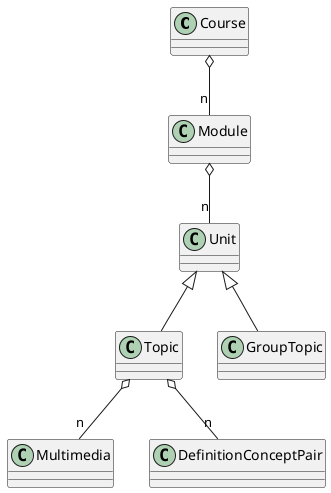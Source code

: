 @startuml
class Course
class Module
class Unit
class Topic
class GroupTopic
class Multimedia

Course o--"n" Module
Module o--"n" Unit
Unit <|-- Topic
Unit <|-- GroupTopic
Topic o-- "n" DefinitionConceptPair
Topic o-- "n" Multimedia

@enduml